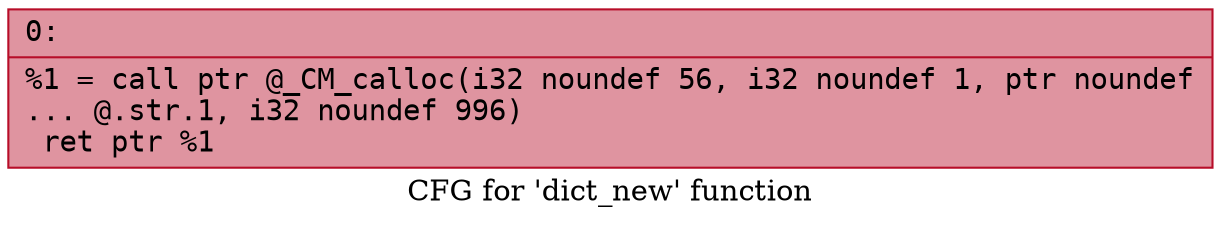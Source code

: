 digraph "CFG for 'dict_new' function" {
	label="CFG for 'dict_new' function";

	Node0x60000244fca0 [shape=record,color="#b70d28ff", style=filled, fillcolor="#b70d2870" fontname="Courier",label="{0:\l|  %1 = call ptr @_CM_calloc(i32 noundef 56, i32 noundef 1, ptr noundef\l... @.str.1, i32 noundef 996)\l  ret ptr %1\l}"];
}
